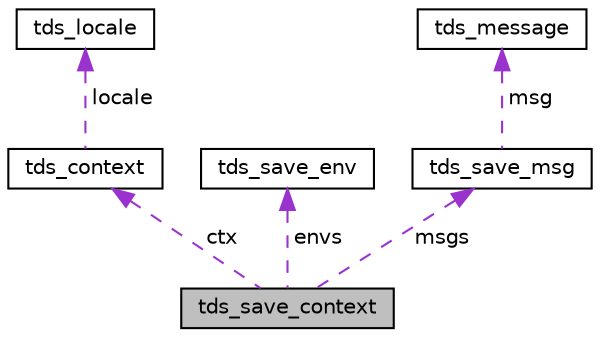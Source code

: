 digraph "tds_save_context"
{
 // LATEX_PDF_SIZE
  edge [fontname="Helvetica",fontsize="10",labelfontname="Helvetica",labelfontsize="10"];
  node [fontname="Helvetica",fontsize="10",shape=record];
  Node1 [label="tds_save_context",height=0.2,width=0.4,color="black", fillcolor="grey75", style="filled", fontcolor="black",tooltip=" "];
  Node2 -> Node1 [dir="back",color="darkorchid3",fontsize="10",style="dashed",label=" ctx" ,fontname="Helvetica"];
  Node2 [label="tds_context",height=0.2,width=0.4,color="black", fillcolor="white", style="filled",URL="$a01215.html",tooltip=" "];
  Node3 -> Node2 [dir="back",color="darkorchid3",fontsize="10",style="dashed",label=" locale" ,fontname="Helvetica"];
  Node3 [label="tds_locale",height=0.2,width=0.4,color="black", fillcolor="white", style="filled",URL="$a01151.html",tooltip=" "];
  Node4 -> Node1 [dir="back",color="darkorchid3",fontsize="10",style="dashed",label=" envs" ,fontname="Helvetica"];
  Node4 [label="tds_save_env",height=0.2,width=0.4,color="black", fillcolor="white", style="filled",URL="$a00759.html",tooltip=" "];
  Node5 -> Node1 [dir="back",color="darkorchid3",fontsize="10",style="dashed",label=" msgs" ,fontname="Helvetica"];
  Node5 [label="tds_save_msg",height=0.2,width=0.4,color="black", fillcolor="white", style="filled",URL="$a00755.html",tooltip=" "];
  Node6 -> Node5 [dir="back",color="darkorchid3",fontsize="10",style="dashed",label=" msg" ,fontname="Helvetica"];
  Node6 [label="tds_message",height=0.2,width=0.4,color="black", fillcolor="white", style="filled",URL="$a01187.html",tooltip=" "];
}
